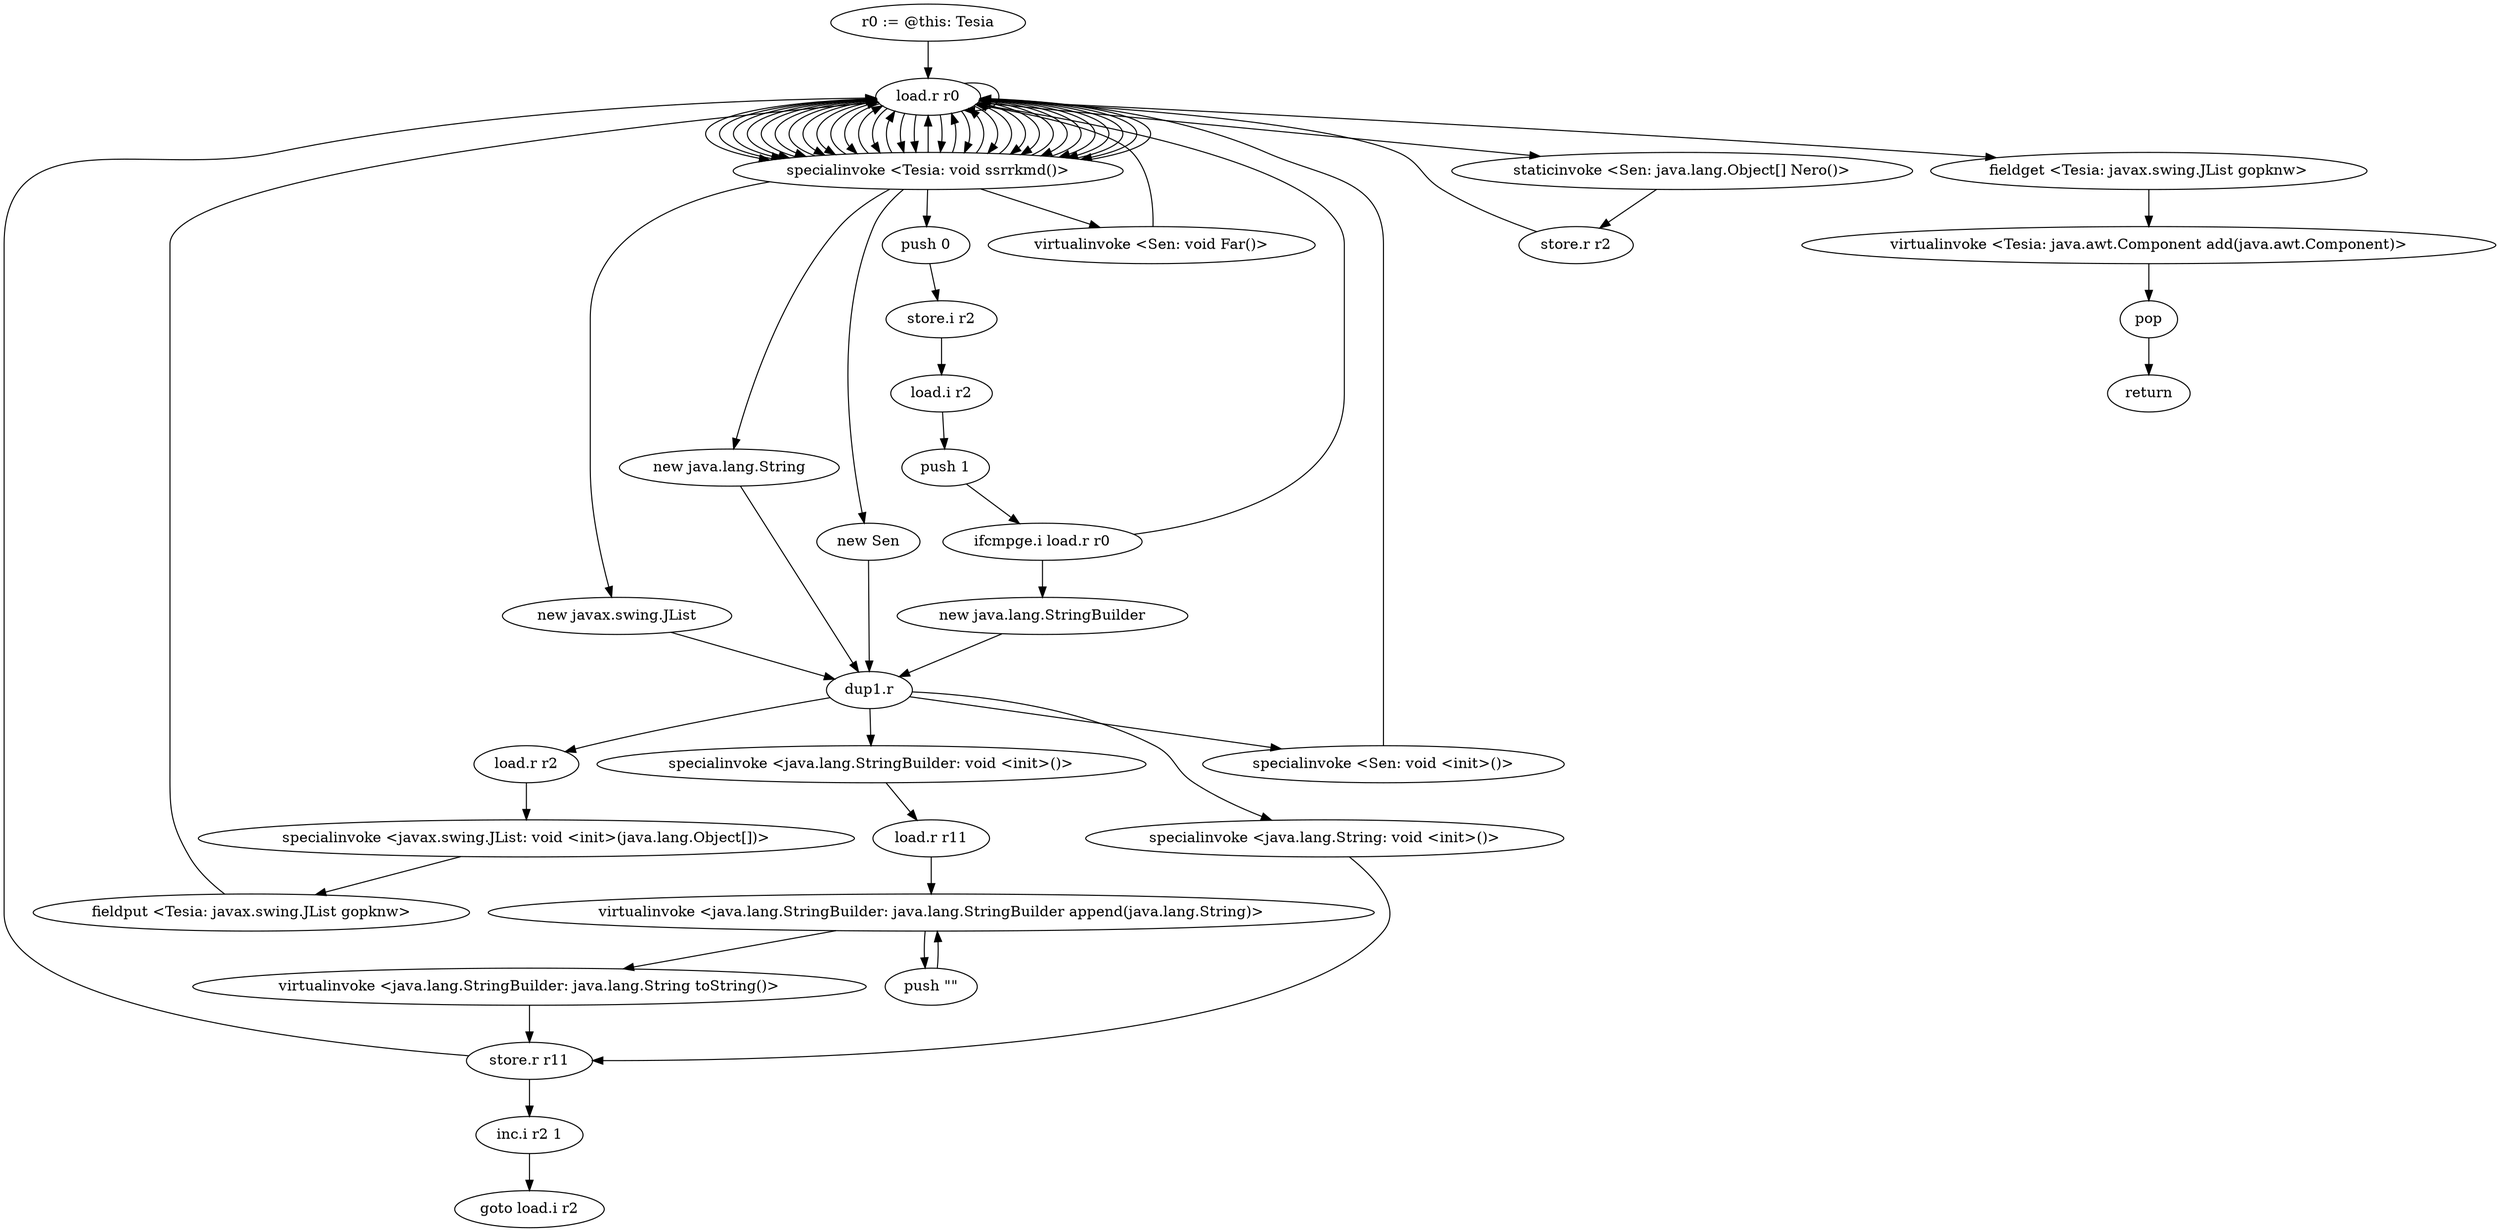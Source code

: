 digraph "" {
    "r0 := @this: Tesia"
    "load.r r0"
    "r0 := @this: Tesia"->"load.r r0";
    "specialinvoke <Tesia: void ssrrkmd()>"
    "load.r r0"->"specialinvoke <Tesia: void ssrrkmd()>";
    "specialinvoke <Tesia: void ssrrkmd()>"->"load.r r0";
    "load.r r0"->"specialinvoke <Tesia: void ssrrkmd()>";
    "new java.lang.String"
    "specialinvoke <Tesia: void ssrrkmd()>"->"new java.lang.String";
    "dup1.r"
    "new java.lang.String"->"dup1.r";
    "specialinvoke <java.lang.String: void <init>()>"
    "dup1.r"->"specialinvoke <java.lang.String: void <init>()>";
    "store.r r11"
    "specialinvoke <java.lang.String: void <init>()>"->"store.r r11";
    "store.r r11"->"load.r r0";
    "load.r r0"->"specialinvoke <Tesia: void ssrrkmd()>";
    "specialinvoke <Tesia: void ssrrkmd()>"->"load.r r0";
    "load.r r0"->"specialinvoke <Tesia: void ssrrkmd()>";
    "specialinvoke <Tesia: void ssrrkmd()>"->"load.r r0";
    "load.r r0"->"specialinvoke <Tesia: void ssrrkmd()>";
    "new Sen"
    "specialinvoke <Tesia: void ssrrkmd()>"->"new Sen";
    "new Sen"->"dup1.r";
    "specialinvoke <Sen: void <init>()>"
    "dup1.r"->"specialinvoke <Sen: void <init>()>";
    "specialinvoke <Sen: void <init>()>"->"load.r r0";
    "load.r r0"->"specialinvoke <Tesia: void ssrrkmd()>";
    "specialinvoke <Tesia: void ssrrkmd()>"->"load.r r0";
    "load.r r0"->"specialinvoke <Tesia: void ssrrkmd()>";
    "specialinvoke <Tesia: void ssrrkmd()>"->"load.r r0";
    "load.r r0"->"specialinvoke <Tesia: void ssrrkmd()>";
    "specialinvoke <Tesia: void ssrrkmd()>"->"load.r r0";
    "load.r r0"->"specialinvoke <Tesia: void ssrrkmd()>";
    "virtualinvoke <Sen: void Far()>"
    "specialinvoke <Tesia: void ssrrkmd()>"->"virtualinvoke <Sen: void Far()>";
    "virtualinvoke <Sen: void Far()>"->"load.r r0";
    "load.r r0"->"specialinvoke <Tesia: void ssrrkmd()>";
    "specialinvoke <Tesia: void ssrrkmd()>"->"load.r r0";
    "load.r r0"->"specialinvoke <Tesia: void ssrrkmd()>";
    "specialinvoke <Tesia: void ssrrkmd()>"->"load.r r0";
    "staticinvoke <Sen: java.lang.Object[] Nero()>"
    "load.r r0"->"staticinvoke <Sen: java.lang.Object[] Nero()>";
    "store.r r2"
    "staticinvoke <Sen: java.lang.Object[] Nero()>"->"store.r r2";
    "store.r r2"->"load.r r0";
    "load.r r0"->"specialinvoke <Tesia: void ssrrkmd()>";
    "specialinvoke <Tesia: void ssrrkmd()>"->"load.r r0";
    "load.r r0"->"specialinvoke <Tesia: void ssrrkmd()>";
    "specialinvoke <Tesia: void ssrrkmd()>"->"load.r r0";
    "load.r r0"->"specialinvoke <Tesia: void ssrrkmd()>";
    "new javax.swing.JList"
    "specialinvoke <Tesia: void ssrrkmd()>"->"new javax.swing.JList";
    "new javax.swing.JList"->"dup1.r";
    "load.r r2"
    "dup1.r"->"load.r r2";
    "specialinvoke <javax.swing.JList: void <init>(java.lang.Object[])>"
    "load.r r2"->"specialinvoke <javax.swing.JList: void <init>(java.lang.Object[])>";
    "fieldput <Tesia: javax.swing.JList gopknw>"
    "specialinvoke <javax.swing.JList: void <init>(java.lang.Object[])>"->"fieldput <Tesia: javax.swing.JList gopknw>";
    "fieldput <Tesia: javax.swing.JList gopknw>"->"load.r r0";
    "load.r r0"->"specialinvoke <Tesia: void ssrrkmd()>";
    "specialinvoke <Tesia: void ssrrkmd()>"->"load.r r0";
    "load.r r0"->"specialinvoke <Tesia: void ssrrkmd()>";
    "specialinvoke <Tesia: void ssrrkmd()>"->"load.r r0";
    "load.r r0"->"specialinvoke <Tesia: void ssrrkmd()>";
    "push 0"
    "specialinvoke <Tesia: void ssrrkmd()>"->"push 0";
    "store.i r2"
    "push 0"->"store.i r2";
    "load.i r2"
    "store.i r2"->"load.i r2";
    "push 1"
    "load.i r2"->"push 1";
    "ifcmpge.i load.r r0"
    "push 1"->"ifcmpge.i load.r r0";
    "new java.lang.StringBuilder"
    "ifcmpge.i load.r r0"->"new java.lang.StringBuilder";
    "new java.lang.StringBuilder"->"dup1.r";
    "specialinvoke <java.lang.StringBuilder: void <init>()>"
    "dup1.r"->"specialinvoke <java.lang.StringBuilder: void <init>()>";
    "load.r r11"
    "specialinvoke <java.lang.StringBuilder: void <init>()>"->"load.r r11";
    "virtualinvoke <java.lang.StringBuilder: java.lang.StringBuilder append(java.lang.String)>"
    "load.r r11"->"virtualinvoke <java.lang.StringBuilder: java.lang.StringBuilder append(java.lang.String)>";
    "push \"\""
    "virtualinvoke <java.lang.StringBuilder: java.lang.StringBuilder append(java.lang.String)>"->"push \"\"";
    "push \"\""->"virtualinvoke <java.lang.StringBuilder: java.lang.StringBuilder append(java.lang.String)>";
    "virtualinvoke <java.lang.StringBuilder: java.lang.String toString()>"
    "virtualinvoke <java.lang.StringBuilder: java.lang.StringBuilder append(java.lang.String)>"->"virtualinvoke <java.lang.StringBuilder: java.lang.String toString()>";
    "virtualinvoke <java.lang.StringBuilder: java.lang.String toString()>"->"store.r r11";
    "inc.i r2 1"
    "store.r r11"->"inc.i r2 1";
    "goto load.i r2"
    "inc.i r2 1"->"goto load.i r2";
    "ifcmpge.i load.r r0"->"load.r r0";
    "load.r r0"->"specialinvoke <Tesia: void ssrrkmd()>";
    "specialinvoke <Tesia: void ssrrkmd()>"->"load.r r0";
    "load.r r0"->"specialinvoke <Tesia: void ssrrkmd()>";
    "specialinvoke <Tesia: void ssrrkmd()>"->"load.r r0";
    "load.r r0"->"load.r r0";
    "fieldget <Tesia: javax.swing.JList gopknw>"
    "load.r r0"->"fieldget <Tesia: javax.swing.JList gopknw>";
    "virtualinvoke <Tesia: java.awt.Component add(java.awt.Component)>"
    "fieldget <Tesia: javax.swing.JList gopknw>"->"virtualinvoke <Tesia: java.awt.Component add(java.awt.Component)>";
    "pop"
    "virtualinvoke <Tesia: java.awt.Component add(java.awt.Component)>"->"pop";
    "return"
    "pop"->"return";
}
